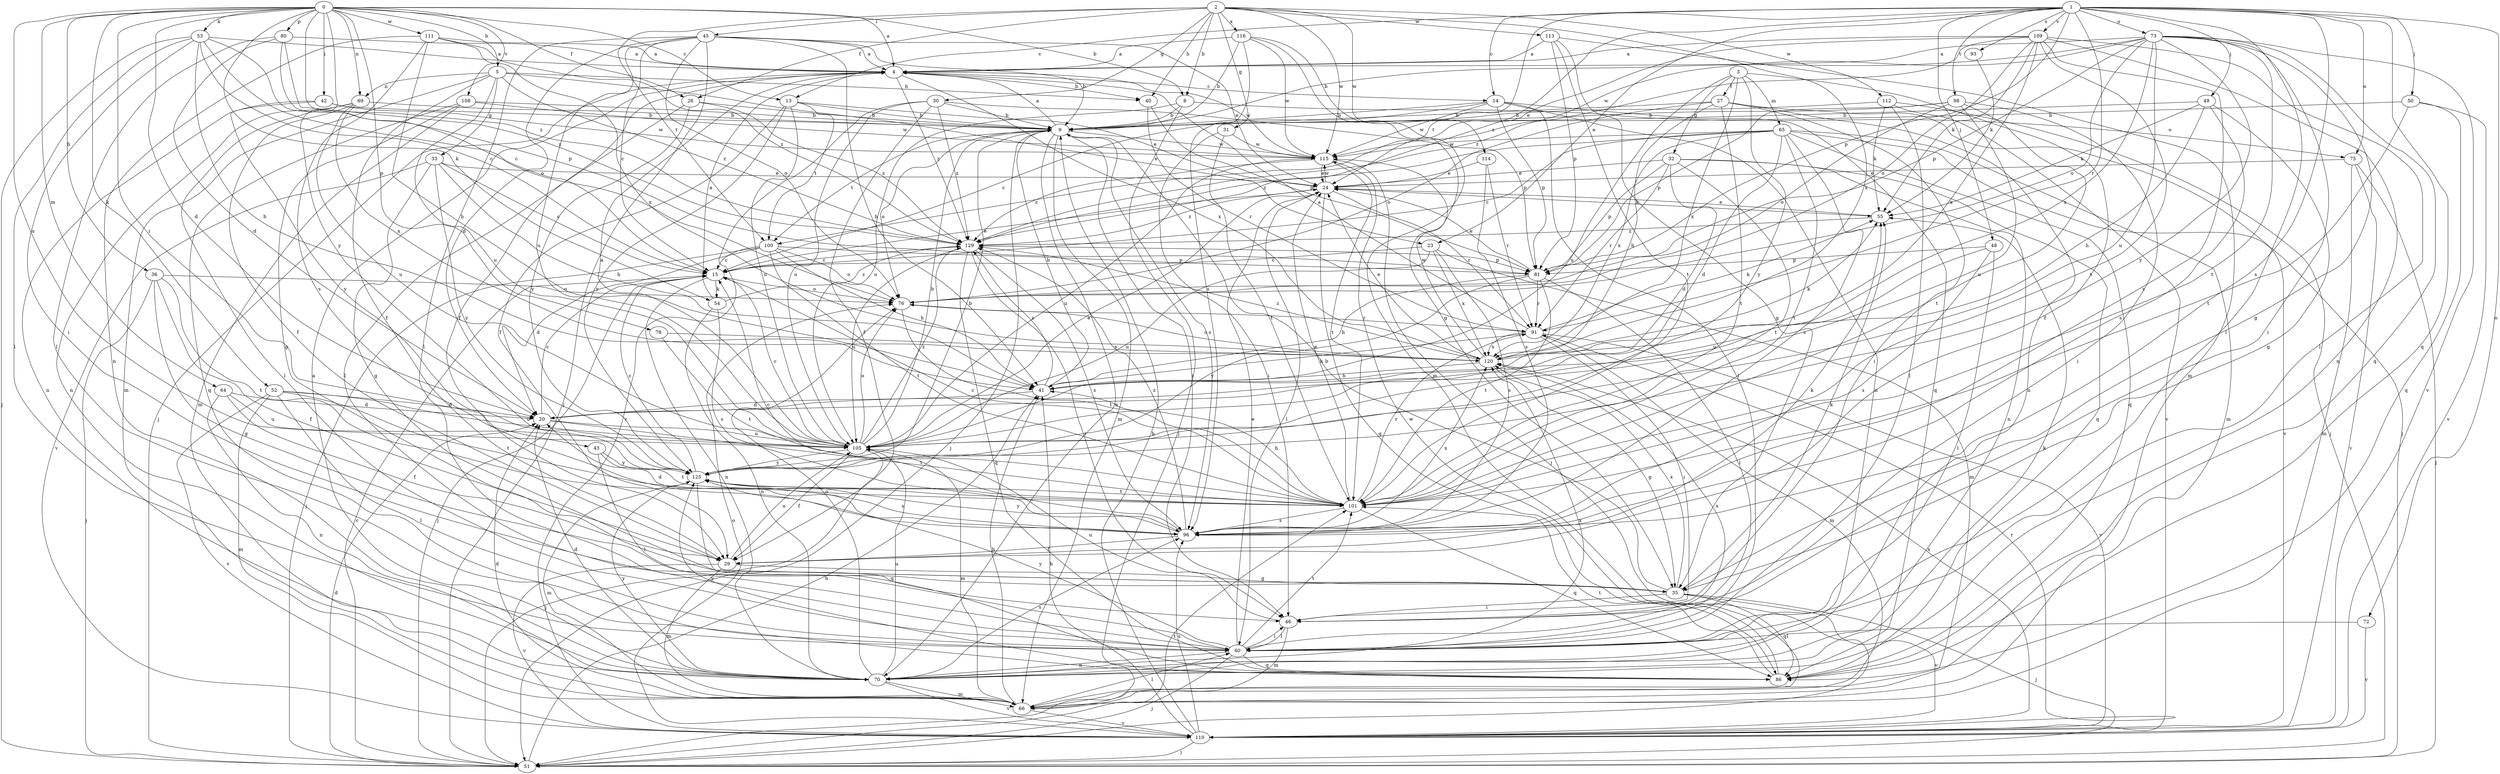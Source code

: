 strict digraph  {
0;
1;
2;
3;
4;
5;
8;
9;
13;
14;
15;
20;
23;
24;
26;
27;
29;
30;
31;
32;
33;
35;
36;
40;
41;
42;
43;
45;
46;
48;
49;
50;
51;
52;
53;
54;
55;
60;
64;
65;
66;
69;
70;
72;
73;
75;
76;
78;
80;
81;
86;
91;
93;
96;
98;
100;
101;
105;
108;
109;
110;
111;
112;
113;
114;
115;
116;
120;
125;
129;
0 -> 4  [label=a];
0 -> 5  [label=b];
0 -> 8  [label=b];
0 -> 13  [label=c];
0 -> 20  [label=d];
0 -> 26  [label=f];
0 -> 36  [label=h];
0 -> 42  [label=i];
0 -> 43  [label=i];
0 -> 52  [label=k];
0 -> 53  [label=k];
0 -> 54  [label=k];
0 -> 64  [label=m];
0 -> 69  [label=n];
0 -> 78  [label=p];
0 -> 80  [label=p];
0 -> 105  [label=u];
0 -> 108  [label=v];
0 -> 111  [label=w];
0 -> 125  [label=y];
0 -> 129  [label=z];
1 -> 13  [label=c];
1 -> 14  [label=c];
1 -> 23  [label=e];
1 -> 48  [label=j];
1 -> 49  [label=j];
1 -> 50  [label=j];
1 -> 60  [label=l];
1 -> 72  [label=o];
1 -> 73  [label=o];
1 -> 75  [label=o];
1 -> 81  [label=p];
1 -> 86  [label=q];
1 -> 91  [label=r];
1 -> 93  [label=s];
1 -> 96  [label=s];
1 -> 98  [label=t];
1 -> 100  [label=t];
1 -> 109  [label=v];
1 -> 129  [label=z];
2 -> 8  [label=b];
2 -> 26  [label=f];
2 -> 30  [label=g];
2 -> 31  [label=g];
2 -> 40  [label=h];
2 -> 45  [label=i];
2 -> 100  [label=t];
2 -> 112  [label=w];
2 -> 113  [label=w];
2 -> 114  [label=w];
2 -> 115  [label=w];
2 -> 116  [label=x];
2 -> 120  [label=x];
3 -> 27  [label=f];
3 -> 29  [label=f];
3 -> 32  [label=g];
3 -> 65  [label=m];
3 -> 105  [label=u];
3 -> 120  [label=x];
3 -> 125  [label=y];
4 -> 14  [label=c];
4 -> 29  [label=f];
4 -> 40  [label=h];
4 -> 51  [label=j];
4 -> 115  [label=w];
4 -> 120  [label=x];
4 -> 129  [label=z];
5 -> 23  [label=e];
5 -> 29  [label=f];
5 -> 33  [label=g];
5 -> 40  [label=h];
5 -> 66  [label=m];
5 -> 69  [label=n];
5 -> 105  [label=u];
5 -> 129  [label=z];
8 -> 9  [label=b];
8 -> 51  [label=j];
8 -> 75  [label=o];
8 -> 105  [label=u];
9 -> 4  [label=a];
9 -> 46  [label=i];
9 -> 51  [label=j];
9 -> 66  [label=m];
9 -> 70  [label=n];
9 -> 76  [label=o];
9 -> 96  [label=s];
9 -> 100  [label=t];
9 -> 115  [label=w];
13 -> 9  [label=b];
13 -> 24  [label=e];
13 -> 29  [label=f];
13 -> 100  [label=t];
13 -> 105  [label=u];
13 -> 125  [label=y];
14 -> 9  [label=b];
14 -> 15  [label=c];
14 -> 60  [label=l];
14 -> 70  [label=n];
14 -> 81  [label=p];
14 -> 86  [label=q];
14 -> 115  [label=w];
15 -> 24  [label=e];
15 -> 51  [label=j];
15 -> 54  [label=k];
15 -> 70  [label=n];
15 -> 76  [label=o];
20 -> 15  [label=c];
20 -> 101  [label=t];
20 -> 105  [label=u];
23 -> 15  [label=c];
23 -> 66  [label=m];
23 -> 96  [label=s];
23 -> 105  [label=u];
23 -> 120  [label=x];
24 -> 55  [label=k];
24 -> 60  [label=l];
24 -> 86  [label=q];
24 -> 91  [label=r];
24 -> 115  [label=w];
24 -> 129  [label=z];
26 -> 9  [label=b];
26 -> 60  [label=l];
26 -> 125  [label=y];
26 -> 129  [label=z];
27 -> 9  [label=b];
27 -> 41  [label=h];
27 -> 46  [label=i];
27 -> 51  [label=j];
27 -> 70  [label=n];
27 -> 76  [label=o];
27 -> 101  [label=t];
29 -> 35  [label=g];
29 -> 55  [label=k];
29 -> 66  [label=m];
29 -> 105  [label=u];
29 -> 110  [label=v];
30 -> 9  [label=b];
30 -> 29  [label=f];
30 -> 81  [label=p];
30 -> 105  [label=u];
30 -> 110  [label=v];
30 -> 129  [label=z];
31 -> 46  [label=i];
31 -> 101  [label=t];
31 -> 115  [label=w];
32 -> 20  [label=d];
32 -> 24  [label=e];
32 -> 70  [label=n];
32 -> 81  [label=p];
32 -> 86  [label=q];
32 -> 91  [label=r];
32 -> 101  [label=t];
33 -> 15  [label=c];
33 -> 24  [label=e];
33 -> 35  [label=g];
33 -> 41  [label=h];
33 -> 110  [label=v];
33 -> 125  [label=y];
35 -> 9  [label=b];
35 -> 46  [label=i];
35 -> 51  [label=j];
35 -> 55  [label=k];
35 -> 86  [label=q];
35 -> 110  [label=v];
35 -> 120  [label=x];
36 -> 29  [label=f];
36 -> 35  [label=g];
36 -> 51  [label=j];
36 -> 76  [label=o];
36 -> 101  [label=t];
40 -> 81  [label=p];
40 -> 91  [label=r];
41 -> 9  [label=b];
41 -> 20  [label=d];
41 -> 129  [label=z];
42 -> 9  [label=b];
42 -> 70  [label=n];
42 -> 115  [label=w];
42 -> 125  [label=y];
43 -> 60  [label=l];
43 -> 101  [label=t];
43 -> 125  [label=y];
45 -> 4  [label=a];
45 -> 9  [label=b];
45 -> 15  [label=c];
45 -> 20  [label=d];
45 -> 24  [label=e];
45 -> 41  [label=h];
45 -> 51  [label=j];
45 -> 60  [label=l];
45 -> 76  [label=o];
45 -> 105  [label=u];
46 -> 60  [label=l];
46 -> 66  [label=m];
46 -> 105  [label=u];
48 -> 60  [label=l];
48 -> 81  [label=p];
48 -> 96  [label=s];
48 -> 105  [label=u];
49 -> 9  [label=b];
49 -> 35  [label=g];
49 -> 41  [label=h];
49 -> 55  [label=k];
49 -> 96  [label=s];
50 -> 9  [label=b];
50 -> 86  [label=q];
50 -> 101  [label=t];
50 -> 110  [label=v];
51 -> 15  [label=c];
51 -> 20  [label=d];
51 -> 41  [label=h];
51 -> 101  [label=t];
52 -> 20  [label=d];
52 -> 60  [label=l];
52 -> 66  [label=m];
52 -> 101  [label=t];
52 -> 105  [label=u];
52 -> 110  [label=v];
53 -> 4  [label=a];
53 -> 15  [label=c];
53 -> 41  [label=h];
53 -> 46  [label=i];
53 -> 51  [label=j];
53 -> 60  [label=l];
53 -> 76  [label=o];
53 -> 81  [label=p];
54 -> 4  [label=a];
54 -> 70  [label=n];
54 -> 96  [label=s];
54 -> 129  [label=z];
55 -> 24  [label=e];
55 -> 129  [label=z];
60 -> 24  [label=e];
60 -> 46  [label=i];
60 -> 51  [label=j];
60 -> 70  [label=n];
60 -> 86  [label=q];
60 -> 101  [label=t];
60 -> 120  [label=x];
60 -> 125  [label=y];
64 -> 20  [label=d];
64 -> 29  [label=f];
64 -> 70  [label=n];
64 -> 105  [label=u];
65 -> 15  [label=c];
65 -> 20  [label=d];
65 -> 66  [label=m];
65 -> 86  [label=q];
65 -> 96  [label=s];
65 -> 101  [label=t];
65 -> 110  [label=v];
65 -> 115  [label=w];
65 -> 120  [label=x];
65 -> 129  [label=z];
66 -> 20  [label=d];
66 -> 41  [label=h];
66 -> 60  [label=l];
66 -> 110  [label=v];
69 -> 9  [label=b];
69 -> 29  [label=f];
69 -> 60  [label=l];
69 -> 70  [label=n];
69 -> 105  [label=u];
69 -> 120  [label=x];
70 -> 4  [label=a];
70 -> 20  [label=d];
70 -> 55  [label=k];
70 -> 66  [label=m];
70 -> 76  [label=o];
70 -> 96  [label=s];
70 -> 105  [label=u];
70 -> 110  [label=v];
70 -> 120  [label=x];
70 -> 125  [label=y];
72 -> 60  [label=l];
72 -> 110  [label=v];
73 -> 4  [label=a];
73 -> 9  [label=b];
73 -> 35  [label=g];
73 -> 46  [label=i];
73 -> 76  [label=o];
73 -> 81  [label=p];
73 -> 86  [label=q];
73 -> 101  [label=t];
73 -> 105  [label=u];
73 -> 110  [label=v];
73 -> 115  [label=w];
73 -> 120  [label=x];
73 -> 125  [label=y];
75 -> 24  [label=e];
75 -> 51  [label=j];
75 -> 66  [label=m];
75 -> 110  [label=v];
76 -> 91  [label=r];
76 -> 101  [label=t];
78 -> 101  [label=t];
78 -> 120  [label=x];
80 -> 4  [label=a];
80 -> 15  [label=c];
80 -> 20  [label=d];
80 -> 60  [label=l];
80 -> 129  [label=z];
81 -> 24  [label=e];
81 -> 41  [label=h];
81 -> 60  [label=l];
81 -> 91  [label=r];
81 -> 101  [label=t];
81 -> 125  [label=y];
86 -> 101  [label=t];
86 -> 115  [label=w];
86 -> 125  [label=y];
91 -> 4  [label=a];
91 -> 41  [label=h];
91 -> 46  [label=i];
91 -> 55  [label=k];
91 -> 66  [label=m];
91 -> 110  [label=v];
91 -> 120  [label=x];
93 -> 55  [label=k];
96 -> 15  [label=c];
96 -> 20  [label=d];
96 -> 29  [label=f];
96 -> 120  [label=x];
96 -> 125  [label=y];
96 -> 129  [label=z];
98 -> 9  [label=b];
98 -> 46  [label=i];
98 -> 76  [label=o];
98 -> 81  [label=p];
98 -> 101  [label=t];
98 -> 105  [label=u];
100 -> 15  [label=c];
100 -> 20  [label=d];
100 -> 41  [label=h];
100 -> 51  [label=j];
100 -> 76  [label=o];
100 -> 81  [label=p];
100 -> 101  [label=t];
101 -> 15  [label=c];
101 -> 24  [label=e];
101 -> 41  [label=h];
101 -> 86  [label=q];
101 -> 91  [label=r];
101 -> 96  [label=s];
105 -> 4  [label=a];
105 -> 9  [label=b];
105 -> 15  [label=c];
105 -> 24  [label=e];
105 -> 29  [label=f];
105 -> 51  [label=j];
105 -> 66  [label=m];
105 -> 76  [label=o];
105 -> 125  [label=y];
105 -> 129  [label=z];
108 -> 9  [label=b];
108 -> 35  [label=g];
108 -> 66  [label=m];
108 -> 86  [label=q];
108 -> 115  [label=w];
109 -> 4  [label=a];
109 -> 24  [label=e];
109 -> 55  [label=k];
109 -> 60  [label=l];
109 -> 70  [label=n];
109 -> 76  [label=o];
109 -> 96  [label=s];
109 -> 101  [label=t];
109 -> 120  [label=x];
109 -> 129  [label=z];
110 -> 9  [label=b];
110 -> 41  [label=h];
110 -> 51  [label=j];
110 -> 76  [label=o];
110 -> 91  [label=r];
110 -> 96  [label=s];
110 -> 120  [label=x];
111 -> 4  [label=a];
111 -> 41  [label=h];
111 -> 70  [label=n];
111 -> 96  [label=s];
111 -> 120  [label=x];
111 -> 129  [label=z];
112 -> 9  [label=b];
112 -> 51  [label=j];
112 -> 55  [label=k];
112 -> 60  [label=l];
112 -> 110  [label=v];
113 -> 4  [label=a];
113 -> 35  [label=g];
113 -> 66  [label=m];
113 -> 81  [label=p];
113 -> 101  [label=t];
114 -> 24  [label=e];
114 -> 91  [label=r];
114 -> 96  [label=s];
115 -> 24  [label=e];
115 -> 51  [label=j];
115 -> 101  [label=t];
115 -> 105  [label=u];
115 -> 129  [label=z];
116 -> 4  [label=a];
116 -> 9  [label=b];
116 -> 35  [label=g];
116 -> 66  [label=m];
116 -> 96  [label=s];
116 -> 115  [label=w];
120 -> 24  [label=e];
120 -> 35  [label=g];
120 -> 41  [label=h];
120 -> 55  [label=k];
120 -> 76  [label=o];
120 -> 115  [label=w];
120 -> 129  [label=z];
125 -> 9  [label=b];
125 -> 15  [label=c];
125 -> 66  [label=m];
125 -> 86  [label=q];
125 -> 96  [label=s];
125 -> 101  [label=t];
129 -> 15  [label=c];
129 -> 46  [label=i];
129 -> 81  [label=p];
129 -> 86  [label=q];
129 -> 96  [label=s];
129 -> 105  [label=u];
}
